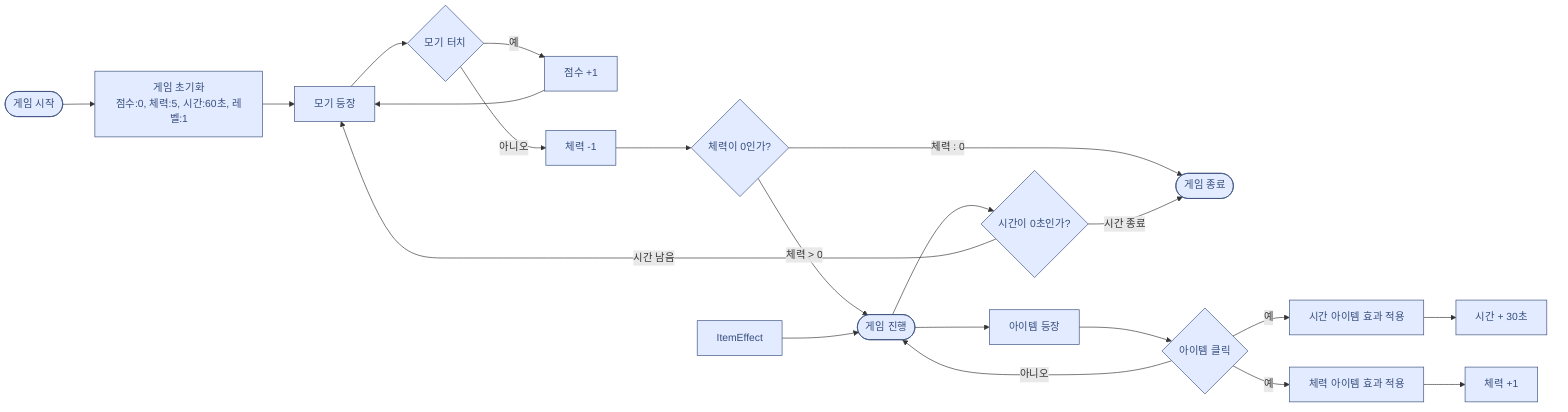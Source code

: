 flowchart LR
    Start(["게임 시작"]) --> Init["게임 초기화<br>점수:0, 체력:5, 시간:60초, 레벨:1"]
    Init --> SpawnMosquito["모기 등장"]
    SpawnMosquito --> PlayerAction{"모기 터치"}
    PlayerAction -- 예 --> IncreaseScore["점수 +1"]
    IncreaseScore --> SpawnMosquito
    PlayerAction -- 아니오 --> DecreaseHP["체력 -1"]
    DecreaseHP --> HPCheck{"체력이 0인가?"}
    HPCheck -- 체력 : 0 --> GameOver(["게임 종료"])
    HPCheck -- 체력 > 0 --> ContinueGame(["게임 진행"])
    ContinueGame --> SpawnItem["아이템 등장"] & TimeCheck{"시간이 0초인가?"}
    SpawnItem --> PlayerItemClick{"아이템 클릭"}
    PlayerItemClick -- 예 --> timeEffect["시간 아이템 효과 적용"] & heartEffect["체력 아이템 효과 적용"]
    timeEffect --> timeUp["시간 + 30초"]
    heartEffect --> heartUp["체력 +1"]
    ItemEffect["ItemEffect"] --> ContinueGame
    PlayerItemClick -- 아니오 --> ContinueGame
    TimeCheck -- 시간 종료 --> GameOver
    TimeCheck -- 시간 남음 --> SpawnMosquito

     Start:::Sky
     Init:::Sky
     SpawnMosquito:::Sky
     PlayerAction:::Sky
     IncreaseScore:::Sky
     DecreaseHP:::Sky
     HPCheck:::Sky
     GameOver:::Sky
     ContinueGame:::Sky
     SpawnItem:::Sky
     TimeCheck:::Sky
     PlayerItemClick:::Sky
     timeEffect:::Sky
     heartEffect:::Sky
     timeUp:::Sky
     heartUp:::Sky
     ItemEffect:::Sky
    classDef Sky stroke-width:1px, stroke-dasharray:none, stroke:#374D7C, fill:#E2EBFF, color:#374D7C